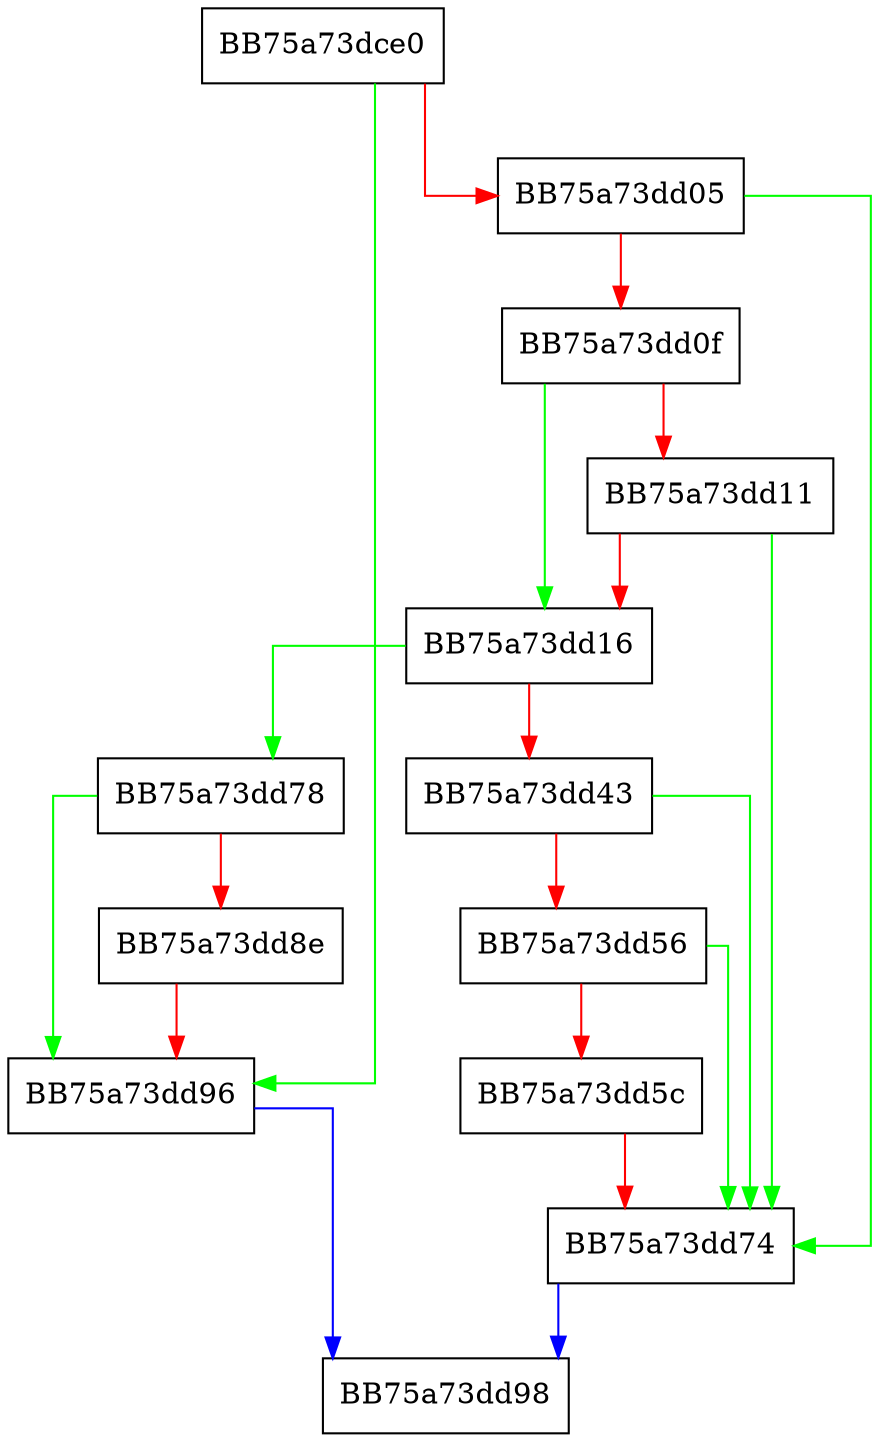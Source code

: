digraph AddNotificationToFdr {
  node [shape="box"];
  graph [splines=ortho];
  BB75a73dce0 -> BB75a73dd96 [color="green"];
  BB75a73dce0 -> BB75a73dd05 [color="red"];
  BB75a73dd05 -> BB75a73dd74 [color="green"];
  BB75a73dd05 -> BB75a73dd0f [color="red"];
  BB75a73dd0f -> BB75a73dd16 [color="green"];
  BB75a73dd0f -> BB75a73dd11 [color="red"];
  BB75a73dd11 -> BB75a73dd74 [color="green"];
  BB75a73dd11 -> BB75a73dd16 [color="red"];
  BB75a73dd16 -> BB75a73dd78 [color="green"];
  BB75a73dd16 -> BB75a73dd43 [color="red"];
  BB75a73dd43 -> BB75a73dd74 [color="green"];
  BB75a73dd43 -> BB75a73dd56 [color="red"];
  BB75a73dd56 -> BB75a73dd74 [color="green"];
  BB75a73dd56 -> BB75a73dd5c [color="red"];
  BB75a73dd5c -> BB75a73dd74 [color="red"];
  BB75a73dd74 -> BB75a73dd98 [color="blue"];
  BB75a73dd78 -> BB75a73dd96 [color="green"];
  BB75a73dd78 -> BB75a73dd8e [color="red"];
  BB75a73dd8e -> BB75a73dd96 [color="red"];
  BB75a73dd96 -> BB75a73dd98 [color="blue"];
}